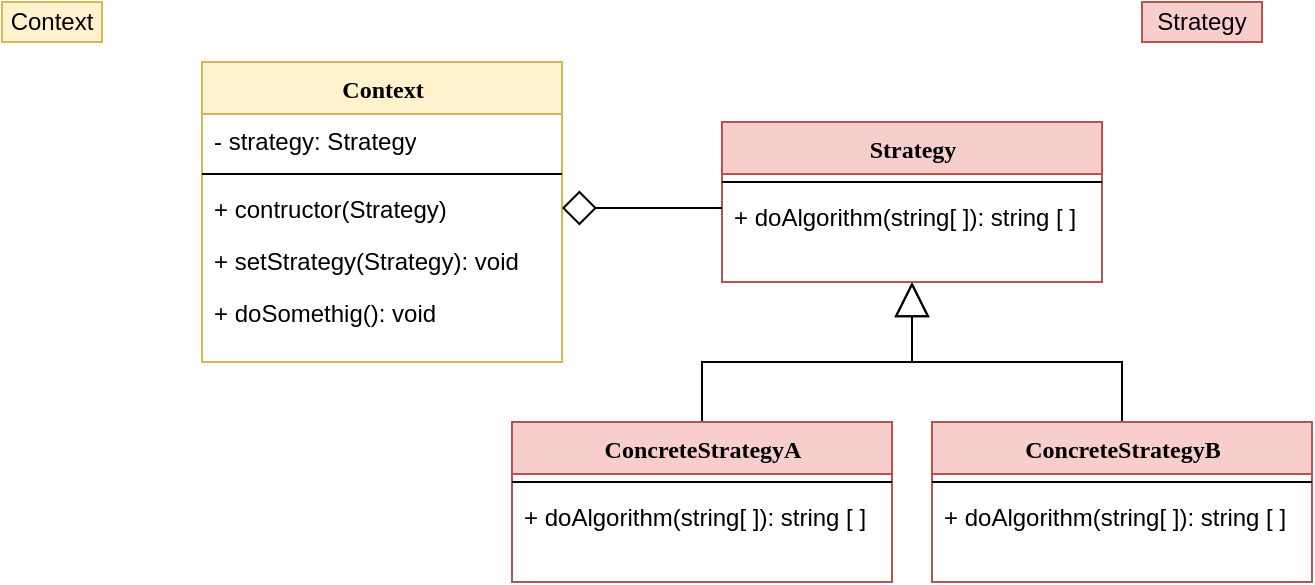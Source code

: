 <mxfile version="14.1.1" type="device"><diagram name="Page-1" id="9f46799a-70d6-7492-0946-bef42562c5a5"><mxGraphModel dx="1374" dy="713" grid="1" gridSize="10" guides="1" tooltips="1" connect="1" arrows="1" fold="1" page="1" pageScale="1" pageWidth="1100" pageHeight="850" background="#ffffff" math="0" shadow="0"><root><mxCell id="0"/><mxCell id="1" parent="0"/><mxCell id="78961159f06e98e8-17" value="Context" style="swimlane;html=1;fontStyle=1;align=center;verticalAlign=top;childLayout=stackLayout;horizontal=1;startSize=26;horizontalStack=0;resizeParent=1;resizeLast=0;collapsible=1;marginBottom=0;swimlaneFillColor=#ffffff;rounded=0;shadow=0;comic=0;labelBackgroundColor=none;strokeWidth=1;fillColor=#fff2cc;fontFamily=Verdana;fontSize=12;strokeColor=#d6b656;" parent="1" vertex="1"><mxGeometry x="230" y="80" width="180" height="150" as="geometry"/></mxCell><mxCell id="78961159f06e98e8-24" value="- strategy: Strategy" style="text;html=1;strokeColor=none;fillColor=none;align=left;verticalAlign=top;spacingLeft=4;spacingRight=4;whiteSpace=wrap;overflow=hidden;rotatable=0;points=[[0,0.5],[1,0.5]];portConstraint=eastwest;" parent="78961159f06e98e8-17" vertex="1"><mxGeometry y="26" width="180" height="26" as="geometry"/></mxCell><mxCell id="78961159f06e98e8-19" value="" style="line;html=1;strokeWidth=1;fillColor=none;align=left;verticalAlign=middle;spacingTop=-1;spacingLeft=3;spacingRight=3;rotatable=0;labelPosition=right;points=[];portConstraint=eastwest;" parent="78961159f06e98e8-17" vertex="1"><mxGeometry y="52" width="180" height="8" as="geometry"/></mxCell><mxCell id="78961159f06e98e8-20" value="+ contructor(Strategy)" style="text;html=1;strokeColor=none;fillColor=none;align=left;verticalAlign=top;spacingLeft=4;spacingRight=4;whiteSpace=wrap;overflow=hidden;rotatable=0;points=[[0,0.5],[1,0.5]];portConstraint=eastwest;" parent="78961159f06e98e8-17" vertex="1"><mxGeometry y="60" width="180" height="26" as="geometry"/></mxCell><mxCell id="78961159f06e98e8-27" value="+ setStrategy(Strategy): void" style="text;html=1;strokeColor=none;fillColor=none;align=left;verticalAlign=top;spacingLeft=4;spacingRight=4;whiteSpace=wrap;overflow=hidden;rotatable=0;points=[[0,0.5],[1,0.5]];portConstraint=eastwest;" parent="78961159f06e98e8-17" vertex="1"><mxGeometry y="86" width="180" height="26" as="geometry"/></mxCell><mxCell id="xsuTLPsKMHR6Zt-Xs6wA-1" value="+ doSomethig(): void" style="text;html=1;strokeColor=none;fillColor=none;align=left;verticalAlign=top;spacingLeft=4;spacingRight=4;whiteSpace=wrap;overflow=hidden;rotatable=0;points=[[0,0.5],[1,0.5]];portConstraint=eastwest;" vertex="1" parent="78961159f06e98e8-17"><mxGeometry y="112" width="180" height="26" as="geometry"/></mxCell><mxCell id="xsuTLPsKMHR6Zt-Xs6wA-2" value="Context" style="text;html=1;strokeColor=#d6b656;fillColor=#fff2cc;align=center;verticalAlign=middle;whiteSpace=wrap;rounded=0;" vertex="1" parent="1"><mxGeometry x="130" y="50" width="50" height="20" as="geometry"/></mxCell><mxCell id="xsuTLPsKMHR6Zt-Xs6wA-34" style="edgeStyle=orthogonalEdgeStyle;rounded=0;orthogonalLoop=1;jettySize=auto;html=1;exitX=0.5;exitY=1;exitDx=0;exitDy=0;startArrow=block;startFill=0;startSize=15;endArrow=none;endFill=0;" edge="1" parent="1" source="xsuTLPsKMHR6Zt-Xs6wA-3" target="xsuTLPsKMHR6Zt-Xs6wA-28"><mxGeometry relative="1" as="geometry"/></mxCell><mxCell id="xsuTLPsKMHR6Zt-Xs6wA-35" style="edgeStyle=orthogonalEdgeStyle;rounded=0;orthogonalLoop=1;jettySize=auto;html=1;exitX=0.5;exitY=1;exitDx=0;exitDy=0;entryX=0.5;entryY=0;entryDx=0;entryDy=0;startArrow=block;startFill=0;startSize=15;endArrow=none;endFill=0;" edge="1" parent="1" source="xsuTLPsKMHR6Zt-Xs6wA-3" target="xsuTLPsKMHR6Zt-Xs6wA-31"><mxGeometry relative="1" as="geometry"/></mxCell><mxCell id="xsuTLPsKMHR6Zt-Xs6wA-3" value="Strategy" style="swimlane;html=1;fontStyle=1;align=center;verticalAlign=top;childLayout=stackLayout;horizontal=1;startSize=26;horizontalStack=0;resizeParent=1;resizeLast=0;collapsible=1;marginBottom=0;swimlaneFillColor=#ffffff;rounded=0;shadow=0;comic=0;labelBackgroundColor=none;strokeWidth=1;fillColor=#f8cecc;fontFamily=Verdana;fontSize=12;strokeColor=#b85450;" vertex="1" parent="1"><mxGeometry x="490" y="110" width="190" height="80" as="geometry"/></mxCell><mxCell id="xsuTLPsKMHR6Zt-Xs6wA-5" value="" style="line;html=1;strokeWidth=1;fillColor=none;align=left;verticalAlign=middle;spacingTop=-1;spacingLeft=3;spacingRight=3;rotatable=0;labelPosition=right;points=[];portConstraint=eastwest;" vertex="1" parent="xsuTLPsKMHR6Zt-Xs6wA-3"><mxGeometry y="26" width="190" height="8" as="geometry"/></mxCell><mxCell id="xsuTLPsKMHR6Zt-Xs6wA-7" value="+ doAlgorithm(string[ ]): string [ ]" style="text;html=1;strokeColor=none;fillColor=none;align=left;verticalAlign=top;spacingLeft=4;spacingRight=4;whiteSpace=wrap;overflow=hidden;rotatable=0;points=[[0,0.5],[1,0.5]];portConstraint=eastwest;" vertex="1" parent="xsuTLPsKMHR6Zt-Xs6wA-3"><mxGeometry y="34" width="190" height="26" as="geometry"/></mxCell><mxCell id="xsuTLPsKMHR6Zt-Xs6wA-9" value="Strategy" style="text;html=1;strokeColor=#b85450;fillColor=#f8cecc;align=center;verticalAlign=middle;whiteSpace=wrap;rounded=0;" vertex="1" parent="1"><mxGeometry x="700" y="50" width="60" height="20" as="geometry"/></mxCell><mxCell id="xsuTLPsKMHR6Zt-Xs6wA-27" style="edgeStyle=orthogonalEdgeStyle;rounded=0;orthogonalLoop=1;jettySize=auto;html=1;exitX=1;exitY=0.5;exitDx=0;exitDy=0;entryX=0;entryY=0.5;entryDx=0;entryDy=0;startArrow=diamond;startFill=0;startSize=15;endArrow=none;endFill=0;" edge="1" parent="1" source="78961159f06e98e8-20"><mxGeometry relative="1" as="geometry"><mxPoint x="490" y="153" as="targetPoint"/></mxGeometry></mxCell><mxCell id="xsuTLPsKMHR6Zt-Xs6wA-28" value="ConcreteStrategyA" style="swimlane;html=1;fontStyle=1;align=center;verticalAlign=top;childLayout=stackLayout;horizontal=1;startSize=26;horizontalStack=0;resizeParent=1;resizeLast=0;collapsible=1;marginBottom=0;swimlaneFillColor=#ffffff;rounded=0;shadow=0;comic=0;labelBackgroundColor=none;strokeWidth=1;fillColor=#f8cecc;fontFamily=Verdana;fontSize=12;strokeColor=#b85450;" vertex="1" parent="1"><mxGeometry x="385" y="260" width="190" height="80" as="geometry"/></mxCell><mxCell id="xsuTLPsKMHR6Zt-Xs6wA-29" value="" style="line;html=1;strokeWidth=1;fillColor=none;align=left;verticalAlign=middle;spacingTop=-1;spacingLeft=3;spacingRight=3;rotatable=0;labelPosition=right;points=[];portConstraint=eastwest;" vertex="1" parent="xsuTLPsKMHR6Zt-Xs6wA-28"><mxGeometry y="26" width="190" height="8" as="geometry"/></mxCell><mxCell id="xsuTLPsKMHR6Zt-Xs6wA-30" value="+ doAlgorithm(string[ ]): string [ ]" style="text;html=1;strokeColor=none;fillColor=none;align=left;verticalAlign=top;spacingLeft=4;spacingRight=4;whiteSpace=wrap;overflow=hidden;rotatable=0;points=[[0,0.5],[1,0.5]];portConstraint=eastwest;" vertex="1" parent="xsuTLPsKMHR6Zt-Xs6wA-28"><mxGeometry y="34" width="190" height="26" as="geometry"/></mxCell><mxCell id="xsuTLPsKMHR6Zt-Xs6wA-31" value="ConcreteStrategyB" style="swimlane;html=1;fontStyle=1;align=center;verticalAlign=top;childLayout=stackLayout;horizontal=1;startSize=26;horizontalStack=0;resizeParent=1;resizeLast=0;collapsible=1;marginBottom=0;swimlaneFillColor=#ffffff;rounded=0;shadow=0;comic=0;labelBackgroundColor=none;strokeWidth=1;fillColor=#f8cecc;fontFamily=Verdana;fontSize=12;strokeColor=#b85450;" vertex="1" parent="1"><mxGeometry x="595" y="260" width="190" height="80" as="geometry"/></mxCell><mxCell id="xsuTLPsKMHR6Zt-Xs6wA-32" value="" style="line;html=1;strokeWidth=1;fillColor=none;align=left;verticalAlign=middle;spacingTop=-1;spacingLeft=3;spacingRight=3;rotatable=0;labelPosition=right;points=[];portConstraint=eastwest;" vertex="1" parent="xsuTLPsKMHR6Zt-Xs6wA-31"><mxGeometry y="26" width="190" height="8" as="geometry"/></mxCell><mxCell id="xsuTLPsKMHR6Zt-Xs6wA-33" value="+ doAlgorithm(string[ ]): string [ ]" style="text;html=1;strokeColor=none;fillColor=none;align=left;verticalAlign=top;spacingLeft=4;spacingRight=4;whiteSpace=wrap;overflow=hidden;rotatable=0;points=[[0,0.5],[1,0.5]];portConstraint=eastwest;" vertex="1" parent="xsuTLPsKMHR6Zt-Xs6wA-31"><mxGeometry y="34" width="190" height="26" as="geometry"/></mxCell></root></mxGraphModel></diagram></mxfile>